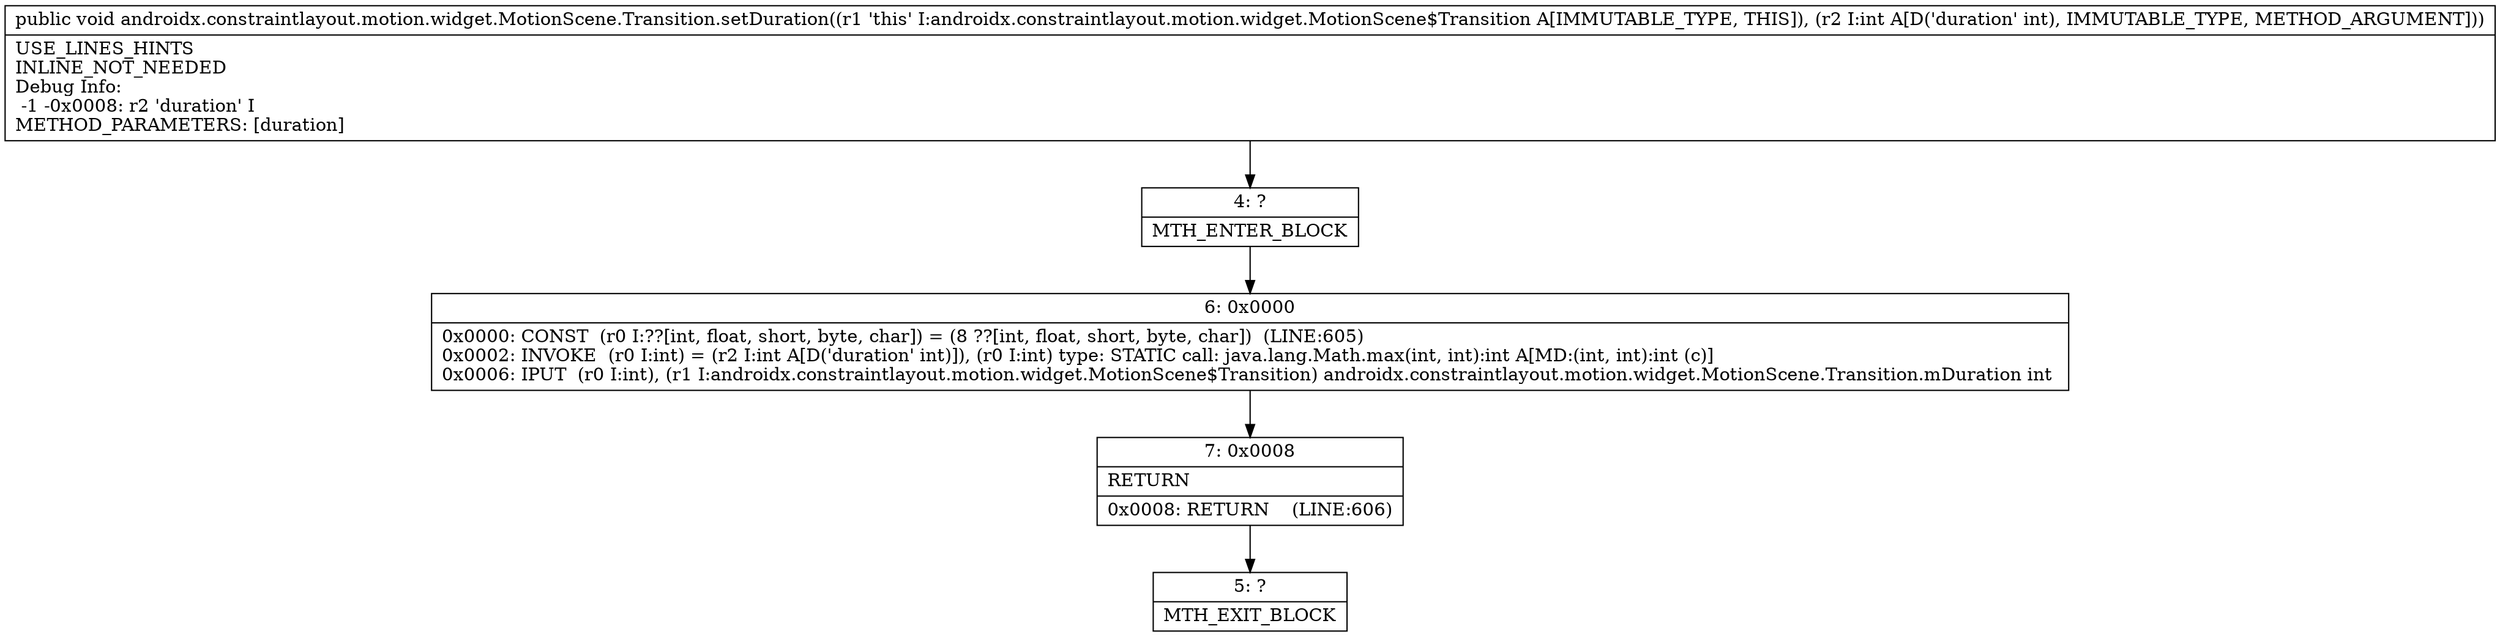 digraph "CFG forandroidx.constraintlayout.motion.widget.MotionScene.Transition.setDuration(I)V" {
Node_4 [shape=record,label="{4\:\ ?|MTH_ENTER_BLOCK\l}"];
Node_6 [shape=record,label="{6\:\ 0x0000|0x0000: CONST  (r0 I:??[int, float, short, byte, char]) = (8 ??[int, float, short, byte, char])  (LINE:605)\l0x0002: INVOKE  (r0 I:int) = (r2 I:int A[D('duration' int)]), (r0 I:int) type: STATIC call: java.lang.Math.max(int, int):int A[MD:(int, int):int (c)]\l0x0006: IPUT  (r0 I:int), (r1 I:androidx.constraintlayout.motion.widget.MotionScene$Transition) androidx.constraintlayout.motion.widget.MotionScene.Transition.mDuration int \l}"];
Node_7 [shape=record,label="{7\:\ 0x0008|RETURN\l|0x0008: RETURN    (LINE:606)\l}"];
Node_5 [shape=record,label="{5\:\ ?|MTH_EXIT_BLOCK\l}"];
MethodNode[shape=record,label="{public void androidx.constraintlayout.motion.widget.MotionScene.Transition.setDuration((r1 'this' I:androidx.constraintlayout.motion.widget.MotionScene$Transition A[IMMUTABLE_TYPE, THIS]), (r2 I:int A[D('duration' int), IMMUTABLE_TYPE, METHOD_ARGUMENT]))  | USE_LINES_HINTS\lINLINE_NOT_NEEDED\lDebug Info:\l  \-1 \-0x0008: r2 'duration' I\lMETHOD_PARAMETERS: [duration]\l}"];
MethodNode -> Node_4;Node_4 -> Node_6;
Node_6 -> Node_7;
Node_7 -> Node_5;
}

